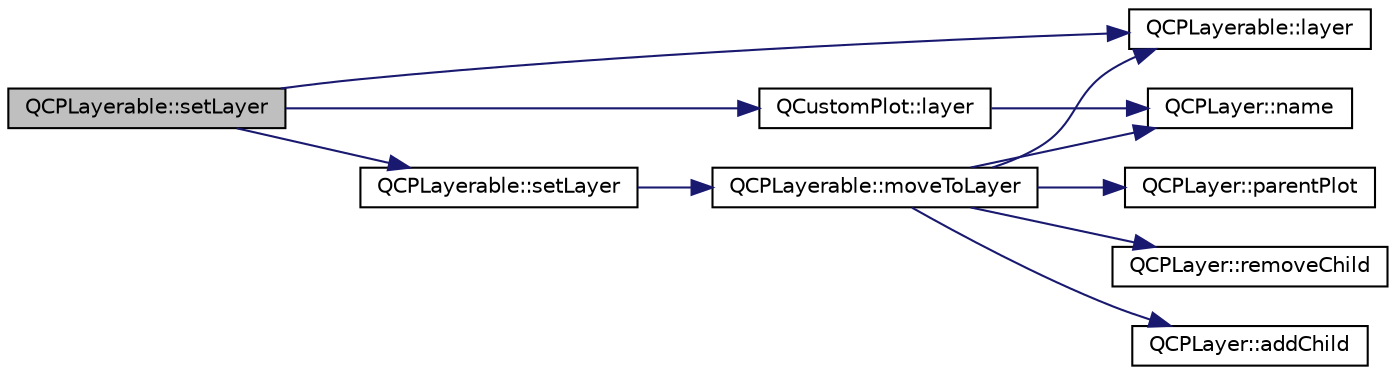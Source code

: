 digraph "QCPLayerable::setLayer"
{
  edge [fontname="Helvetica",fontsize="10",labelfontname="Helvetica",labelfontsize="10"];
  node [fontname="Helvetica",fontsize="10",shape=record];
  rankdir="LR";
  Node253 [label="QCPLayerable::setLayer",height=0.2,width=0.4,color="black", fillcolor="grey75", style="filled", fontcolor="black"];
  Node253 -> Node254 [color="midnightblue",fontsize="10",style="solid",fontname="Helvetica"];
  Node254 [label="QCPLayerable::layer",height=0.2,width=0.4,color="black", fillcolor="white", style="filled",URL="$class_q_c_p_layerable.html#a5ff4862e8c784c9f5986dbc1533ba2a4"];
  Node253 -> Node255 [color="midnightblue",fontsize="10",style="solid",fontname="Helvetica"];
  Node255 [label="QCustomPlot::layer",height=0.2,width=0.4,color="black", fillcolor="white", style="filled",URL="$class_q_custom_plot.html#a0a96244e7773b242ef23c32b7bdfb159"];
  Node255 -> Node256 [color="midnightblue",fontsize="10",style="solid",fontname="Helvetica"];
  Node256 [label="QCPLayer::name",height=0.2,width=0.4,color="black", fillcolor="white", style="filled",URL="$class_q_c_p_layer.html#a37806f662b50b588fb1029a14fc5ef50"];
  Node253 -> Node257 [color="midnightblue",fontsize="10",style="solid",fontname="Helvetica"];
  Node257 [label="QCPLayerable::setLayer",height=0.2,width=0.4,color="black", fillcolor="white", style="filled",URL="$class_q_c_p_layerable.html#ab0d0da6d2de45a118886d2c8e16d5a54"];
  Node257 -> Node258 [color="midnightblue",fontsize="10",style="solid",fontname="Helvetica"];
  Node258 [label="QCPLayerable::moveToLayer",height=0.2,width=0.4,color="black", fillcolor="white", style="filled",URL="$class_q_c_p_layerable.html#af94484cfb7cbbddb7de522e9be71d9a4"];
  Node258 -> Node259 [color="midnightblue",fontsize="10",style="solid",fontname="Helvetica"];
  Node259 [label="QCPLayer::parentPlot",height=0.2,width=0.4,color="black", fillcolor="white", style="filled",URL="$class_q_c_p_layer.html#a5520019787482e13857ebe631c27c3fa"];
  Node258 -> Node256 [color="midnightblue",fontsize="10",style="solid",fontname="Helvetica"];
  Node258 -> Node260 [color="midnightblue",fontsize="10",style="solid",fontname="Helvetica"];
  Node260 [label="QCPLayer::removeChild",height=0.2,width=0.4,color="black", fillcolor="white", style="filled",URL="$class_q_c_p_layer.html#ac2f64ac7761650582d968d86670ef362"];
  Node258 -> Node254 [color="midnightblue",fontsize="10",style="solid",fontname="Helvetica"];
  Node258 -> Node261 [color="midnightblue",fontsize="10",style="solid",fontname="Helvetica"];
  Node261 [label="QCPLayer::addChild",height=0.2,width=0.4,color="black", fillcolor="white", style="filled",URL="$class_q_c_p_layer.html#a57ce5e49364aa9122276d5df3b4a0ddc"];
}

